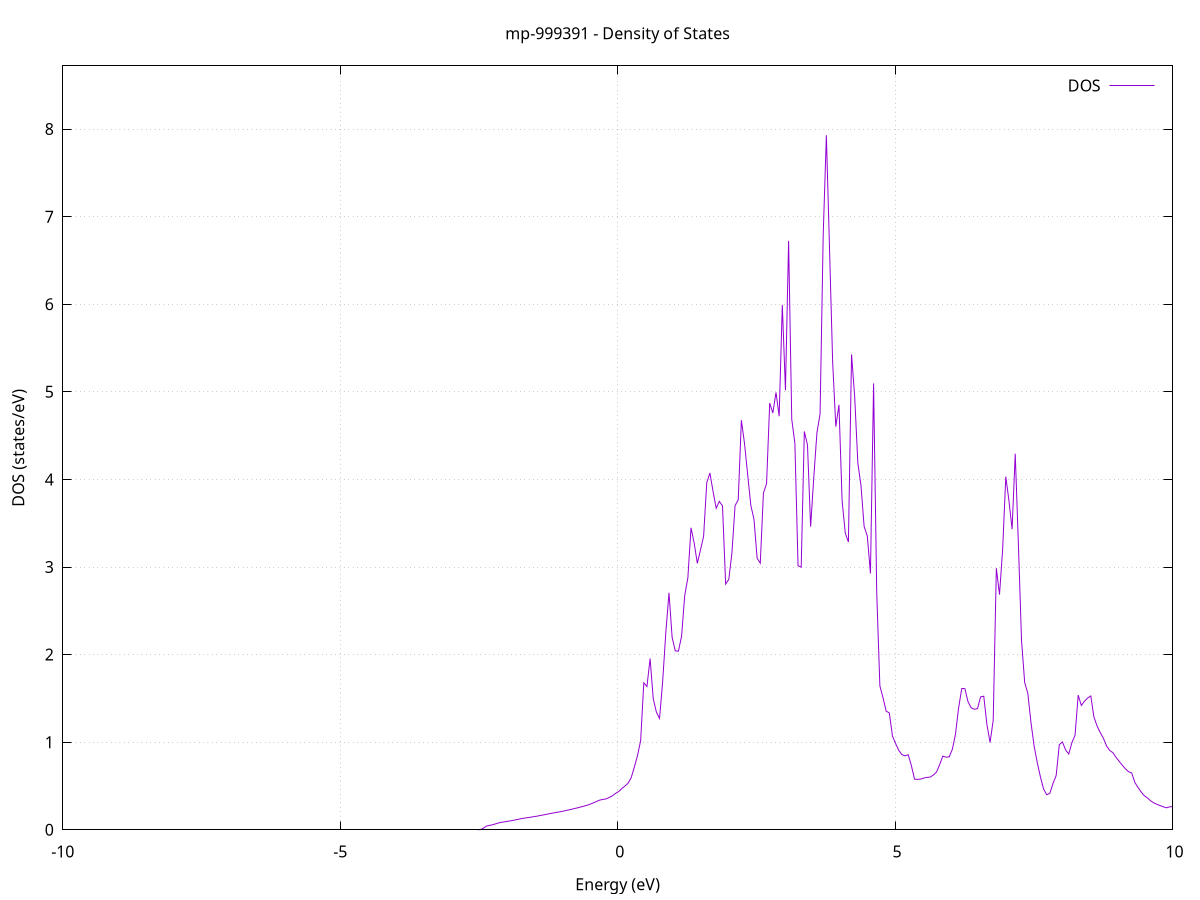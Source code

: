 set title 'mp-999391 - Density of States'
set xlabel 'Energy (eV)'
set ylabel 'DOS (states/eV)'
set grid
set xrange [-10:10]
set yrange [0:8.722]
set xzeroaxis lt -1
set terminal png size 800,600
set output 'mp-999391_dos_gnuplot.png'
plot '-' using 1:2 with lines title 'DOS'
-54.104300 0.000000
-54.047600 0.000000
-53.990800 0.000000
-53.934100 0.000000
-53.877400 0.000000
-53.820600 0.000000
-53.763900 0.000000
-53.707200 0.000000
-53.650400 0.000000
-53.593700 0.000000
-53.537000 0.000000
-53.480200 0.000000
-53.423500 0.000000
-53.366800 0.000000
-53.310000 0.000000
-53.253300 0.000000
-53.196600 0.000000
-53.139800 0.000000
-53.083100 0.000000
-53.026400 0.000000
-52.969700 0.000000
-52.912900 0.000000
-52.856200 0.000000
-52.799500 0.000000
-52.742700 0.000000
-52.686000 0.000000
-52.629300 0.000000
-52.572500 0.000000
-52.515800 0.000000
-52.459100 0.000000
-52.402300 0.000000
-52.345600 0.000000
-52.288900 0.000000
-52.232100 0.000000
-52.175400 0.000000
-52.118700 0.000000
-52.061900 0.000000
-52.005200 0.000000
-51.948500 0.000000
-51.891800 0.000000
-51.835000 0.000000
-51.778300 0.000000
-51.721600 0.000000
-51.664800 0.000000
-51.608100 0.000000
-51.551400 0.000000
-51.494600 0.000000
-51.437900 0.000000
-51.381200 0.000000
-51.324400 0.000000
-51.267700 0.000000
-51.211000 0.000000
-51.154200 0.000000
-51.097500 0.000000
-51.040800 0.000000
-50.984000 0.000000
-50.927300 0.000000
-50.870600 0.000000
-50.813900 0.000000
-50.757100 0.000000
-50.700400 0.000000
-50.643700 0.000000
-50.586900 0.000000
-50.530200 0.000000
-50.473500 0.000000
-50.416700 0.000000
-50.360000 0.000000
-50.303300 0.000000
-50.246500 0.000000
-50.189800 0.000000
-50.133100 0.000000
-50.076300 0.000000
-50.019600 0.000000
-49.962900 0.000000
-49.906200 0.000000
-49.849400 0.000000
-49.792700 0.000000
-49.736000 0.000000
-49.679200 0.000000
-49.622500 0.000000
-49.565800 0.000000
-49.509000 0.000000
-49.452300 0.000000
-49.395600 0.000000
-49.338800 0.000000
-49.282100 0.000000
-49.225400 0.000000
-49.168600 0.000000
-49.111900 0.000000
-49.055200 0.000000
-48.998400 0.000000
-48.941700 10.372600
-48.885000 54.338500
-48.828300 0.125000
-48.771500 14.583100
-48.714800 11.062600
-48.658100 0.000000
-48.601300 0.000000
-48.544600 97.080100
-48.487900 0.000000
-48.431100 0.000000
-48.374400 0.000000
-48.317700 0.000000
-48.260900 0.000000
-48.204200 0.000000
-48.147500 0.000000
-48.090700 0.000000
-48.034000 0.000000
-47.977300 0.000000
-47.920500 0.000000
-47.863800 0.000000
-47.807100 0.000000
-47.750400 0.000000
-47.693600 0.000000
-47.636900 0.000000
-47.580200 0.000000
-47.523400 0.000000
-47.466700 0.000000
-47.410000 0.000000
-47.353200 0.000000
-47.296500 0.000000
-47.239800 0.000000
-47.183000 0.000000
-47.126300 0.000000
-47.069600 0.000000
-47.012800 0.000000
-46.956100 0.000000
-46.899400 0.000000
-46.842600 0.000000
-46.785900 0.000000
-46.729200 0.000000
-46.672500 0.000000
-46.615700 0.000000
-46.559000 0.000000
-46.502300 0.000000
-46.445500 0.000000
-46.388800 0.000000
-46.332100 0.000000
-46.275300 0.000000
-46.218600 0.000000
-46.161900 0.000000
-46.105100 0.000000
-46.048400 0.000000
-45.991700 0.000000
-45.934900 0.000000
-45.878200 0.000000
-45.821500 0.000000
-45.764800 0.000000
-45.708000 0.000000
-45.651300 0.000000
-45.594600 0.000000
-45.537800 0.000000
-45.481100 0.000000
-45.424400 0.000000
-45.367600 0.000000
-45.310900 0.000000
-45.254200 0.000000
-45.197400 0.000000
-45.140700 0.000000
-45.084000 0.000000
-45.027200 0.000000
-44.970500 0.000000
-44.913800 0.000000
-44.857000 0.000000
-44.800300 0.000000
-44.743600 0.000000
-44.686900 0.000000
-44.630100 0.000000
-44.573400 0.000000
-44.516700 0.000000
-44.459900 0.000000
-44.403200 0.000000
-44.346500 0.000000
-44.289700 0.000000
-44.233000 0.000000
-44.176300 0.000000
-44.119500 0.000000
-44.062800 0.000000
-44.006100 0.000000
-43.949300 0.000000
-43.892600 0.000000
-43.835900 0.000000
-43.779100 0.000000
-43.722400 0.000000
-43.665700 0.000000
-43.609000 0.000000
-43.552200 0.000000
-43.495500 0.000000
-43.438800 0.000000
-43.382000 0.000000
-43.325300 0.000000
-43.268600 0.000000
-43.211800 0.000000
-43.155100 0.000000
-43.098400 0.000000
-43.041600 0.000000
-42.984900 0.000000
-42.928200 0.000000
-42.871400 0.000000
-42.814700 0.000000
-42.758000 0.000000
-42.701200 0.000000
-42.644500 0.000000
-42.587800 0.000000
-42.531100 0.000000
-42.474300 0.000000
-42.417600 0.000000
-42.360900 0.000000
-42.304100 0.000000
-42.247400 0.000000
-42.190700 0.000000
-42.133900 0.000000
-42.077200 0.000000
-42.020500 0.000000
-41.963700 0.000000
-41.907000 0.000000
-41.850300 0.000000
-41.793500 0.000000
-41.736800 0.000000
-41.680100 0.000000
-41.623400 0.000000
-41.566600 0.000000
-41.509900 0.000000
-41.453200 0.000000
-41.396400 0.000000
-41.339700 0.000000
-41.283000 0.000000
-41.226200 0.000000
-41.169500 0.000000
-41.112800 0.000000
-41.056000 0.000000
-40.999300 0.000000
-40.942600 0.000000
-40.885800 0.000000
-40.829100 0.000000
-40.772400 0.000000
-40.715600 0.000000
-40.658900 0.000000
-40.602200 0.000000
-40.545500 0.000000
-40.488700 0.000000
-40.432000 0.000000
-40.375300 0.000000
-40.318500 0.000000
-40.261800 0.000000
-40.205100 0.000000
-40.148300 0.000000
-40.091600 0.000000
-40.034900 0.000000
-39.978100 0.000000
-39.921400 0.000000
-39.864700 0.000000
-39.807900 0.000000
-39.751200 0.000000
-39.694500 0.000000
-39.637700 0.000000
-39.581000 0.000000
-39.524300 0.000000
-39.467600 0.000000
-39.410800 0.000000
-39.354100 0.000000
-39.297400 0.000000
-39.240600 0.000000
-39.183900 0.000000
-39.127200 0.000000
-39.070400 0.000000
-39.013700 0.000000
-38.957000 0.000000
-38.900200 0.000000
-38.843500 0.000000
-38.786800 0.000000
-38.730000 0.000000
-38.673300 0.000000
-38.616600 0.000000
-38.559800 0.000000
-38.503100 0.000000
-38.446400 0.000000
-38.389700 0.000000
-38.332900 0.000000
-38.276200 0.000000
-38.219500 0.000000
-38.162700 0.000000
-38.106000 0.000000
-38.049300 0.000000
-37.992500 0.000000
-37.935800 0.000000
-37.879100 0.000000
-37.822300 0.000000
-37.765600 0.000000
-37.708900 0.000000
-37.652100 0.000000
-37.595400 0.000000
-37.538700 0.000000
-37.482000 0.000000
-37.425200 0.000000
-37.368500 0.000000
-37.311800 0.000000
-37.255000 0.000000
-37.198300 0.000000
-37.141600 0.000000
-37.084800 0.000000
-37.028100 0.000000
-36.971400 0.000000
-36.914600 0.000000
-36.857900 0.000000
-36.801200 0.000000
-36.744400 0.000000
-36.687700 0.000000
-36.631000 0.000000
-36.574200 0.000000
-36.517500 0.000000
-36.460800 0.000000
-36.404100 0.000000
-36.347300 0.000000
-36.290600 0.000000
-36.233900 0.000000
-36.177100 0.000000
-36.120400 0.000000
-36.063700 0.000000
-36.006900 0.000000
-35.950200 0.000000
-35.893500 0.000000
-35.836700 0.000000
-35.780000 0.000000
-35.723300 0.000000
-35.666500 0.000000
-35.609800 0.000000
-35.553100 0.000000
-35.496300 0.000000
-35.439600 0.000000
-35.382900 0.000000
-35.326200 0.000000
-35.269400 0.000000
-35.212700 0.000000
-35.156000 0.000000
-35.099200 0.000000
-35.042500 0.000000
-34.985800 0.000000
-34.929000 0.000000
-34.872300 0.000000
-34.815600 0.000000
-34.758800 0.000000
-34.702100 0.000000
-34.645400 0.000000
-34.588600 0.000000
-34.531900 0.000000
-34.475200 0.000000
-34.418400 0.000000
-34.361700 0.000000
-34.305000 0.000000
-34.248300 0.000000
-34.191500 0.000000
-34.134800 0.000000
-34.078100 0.000000
-34.021300 0.000000
-33.964600 0.000000
-33.907900 0.000000
-33.851100 0.000000
-33.794400 0.000000
-33.737700 0.000000
-33.680900 0.000000
-33.624200 0.000000
-33.567500 0.000000
-33.510700 0.000000
-33.454000 0.000000
-33.397300 0.000000
-33.340600 0.000000
-33.283800 0.000000
-33.227100 0.000000
-33.170400 0.000000
-33.113600 0.000000
-33.056900 0.000000
-33.000200 0.000000
-32.943400 0.000000
-32.886700 0.000000
-32.830000 0.000000
-32.773200 0.000000
-32.716500 0.000000
-32.659800 0.000000
-32.603000 0.000000
-32.546300 0.000000
-32.489600 0.000000
-32.432800 0.000000
-32.376100 0.000000
-32.319400 0.000000
-32.262700 0.000000
-32.205900 0.000000
-32.149200 0.000000
-32.092500 0.000000
-32.035700 0.000000
-31.979000 0.000000
-31.922300 0.000000
-31.865500 0.000000
-31.808800 0.000000
-31.752100 0.000000
-31.695300 0.000000
-31.638600 0.000000
-31.581900 0.000000
-31.525100 0.000000
-31.468400 0.000000
-31.411700 0.000000
-31.354900 0.000000
-31.298200 0.000000
-31.241500 0.000000
-31.184800 0.000000
-31.128000 0.000000
-31.071300 0.000000
-31.014600 0.000000
-30.957800 0.000000
-30.901100 0.000000
-30.844400 0.000000
-30.787600 0.000000
-30.730900 0.000000
-30.674200 0.000000
-30.617400 0.000000
-30.560700 0.000000
-30.504000 0.000000
-30.447200 0.000000
-30.390500 0.000000
-30.333800 0.000000
-30.277100 0.000000
-30.220300 0.000000
-30.163600 0.000000
-30.106900 0.000000
-30.050100 0.000000
-29.993400 0.000000
-29.936700 0.000000
-29.879900 0.000000
-29.823200 0.000000
-29.766500 0.000000
-29.709700 0.000000
-29.653000 0.000000
-29.596300 0.000000
-29.539500 0.000000
-29.482800 0.000000
-29.426100 0.000000
-29.369300 0.000000
-29.312600 0.000000
-29.255900 0.000000
-29.199200 0.000000
-29.142400 0.000000
-29.085700 0.000000
-29.029000 0.000000
-28.972200 0.000000
-28.915500 0.000000
-28.858800 0.000000
-28.802000 0.000000
-28.745300 0.000000
-28.688600 0.000000
-28.631800 0.000000
-28.575100 0.000000
-28.518400 0.000000
-28.461600 0.000000
-28.404900 0.000000
-28.348200 0.000000
-28.291400 0.000000
-28.234700 0.000000
-28.178000 0.000000
-28.121300 0.000000
-28.064500 0.000000
-28.007800 0.000000
-27.951100 0.000000
-27.894300 0.000000
-27.837600 0.000000
-27.780900 0.000000
-27.724100 0.000000
-27.667400 0.000000
-27.610700 0.000000
-27.553900 0.000000
-27.497200 0.000000
-27.440500 0.000000
-27.383700 0.000000
-27.327000 0.000000
-27.270300 0.000000
-27.213500 0.000000
-27.156800 0.000000
-27.100100 0.000000
-27.043400 0.000000
-26.986600 0.000000
-26.929900 0.000000
-26.873200 0.000000
-26.816400 0.000000
-26.759700 0.000000
-26.703000 0.000000
-26.646200 0.000000
-26.589500 0.000000
-26.532800 0.000000
-26.476000 0.000000
-26.419300 0.000000
-26.362600 0.000000
-26.305800 0.000000
-26.249100 0.000000
-26.192400 0.000000
-26.135700 0.000000
-26.078900 0.000000
-26.022200 0.000000
-25.965500 0.000000
-25.908700 0.000000
-25.852000 0.000000
-25.795300 0.000000
-25.738500 0.000000
-25.681800 0.000000
-25.625100 0.000000
-25.568300 0.000000
-25.511600 13.321300
-25.454900 11.087800
-25.398100 14.425100
-25.341400 0.000000
-25.284700 0.000000
-25.227900 0.000000
-25.171200 0.000000
-25.114500 0.000000
-25.057800 0.000000
-25.001000 0.000000
-24.944300 0.000000
-24.887600 0.000000
-24.830800 0.000000
-24.774100 0.000000
-24.717400 0.000000
-24.660600 0.000000
-24.603900 0.000000
-24.547200 0.000000
-24.490400 0.000000
-24.433700 0.000000
-24.377000 0.000000
-24.320200 0.000000
-24.263500 0.000000
-24.206800 0.000000
-24.150000 0.000000
-24.093300 0.000000
-24.036600 0.000000
-23.979900 0.000000
-23.923100 0.000000
-23.866400 0.000000
-23.809700 0.000000
-23.752900 0.000000
-23.696200 0.000000
-23.639500 0.000000
-23.582700 0.000000
-23.526000 0.000000
-23.469300 0.000000
-23.412500 0.000000
-23.355800 0.000000
-23.299100 0.000000
-23.242300 0.000000
-23.185600 0.000000
-23.128900 0.000000
-23.072100 0.000000
-23.015400 0.000000
-22.958700 0.000000
-22.902000 0.000000
-22.845200 0.000000
-22.788500 0.000000
-22.731800 0.000000
-22.675000 0.000000
-22.618300 0.000000
-22.561600 0.000000
-22.504800 0.000000
-22.448100 0.000000
-22.391400 0.000000
-22.334600 0.000000
-22.277900 0.000000
-22.221200 0.000000
-22.164400 0.000000
-22.107700 0.000000
-22.051000 0.000000
-21.994300 0.000000
-21.937500 0.000000
-21.880800 0.000000
-21.824100 0.000000
-21.767300 0.000000
-21.710600 0.000000
-21.653900 0.000000
-21.597100 0.000000
-21.540400 0.000000
-21.483700 0.000000
-21.426900 0.000000
-21.370200 0.000000
-21.313500 0.000000
-21.256700 0.000000
-21.200000 0.000000
-21.143300 0.000000
-21.086500 0.000000
-21.029800 0.000000
-20.973100 0.000000
-20.916400 0.000000
-20.859600 0.000000
-20.802900 0.000000
-20.746200 0.000000
-20.689400 0.000000
-20.632700 0.000000
-20.576000 0.000000
-20.519200 0.000000
-20.462500 0.000000
-20.405800 0.000000
-20.349000 0.000000
-20.292300 0.000000
-20.235600 0.000000
-20.178800 0.000000
-20.122100 0.000000
-20.065400 0.000000
-20.008600 0.000000
-19.951900 0.000000
-19.895200 0.000000
-19.838500 0.000000
-19.781700 0.000000
-19.725000 0.000000
-19.668300 0.000000
-19.611500 0.000000
-19.554800 0.000000
-19.498100 0.000000
-19.441300 0.000000
-19.384600 0.000000
-19.327900 0.000000
-19.271100 0.000000
-19.214400 0.000000
-19.157700 0.000000
-19.100900 0.000000
-19.044200 0.000000
-18.987500 0.000000
-18.930700 0.000000
-18.874000 0.000000
-18.817300 0.000000
-18.760600 0.000000
-18.703800 0.000000
-18.647100 0.000000
-18.590400 0.000000
-18.533600 0.000000
-18.476900 0.000000
-18.420200 0.000000
-18.363400 0.000000
-18.306700 0.000000
-18.250000 0.000000
-18.193200 0.000000
-18.136500 0.000000
-18.079800 0.000000
-18.023000 0.000000
-17.966300 0.000000
-17.909600 0.000000
-17.852900 0.000000
-17.796100 0.000000
-17.739400 0.000000
-17.682700 0.000000
-17.625900 0.000000
-17.569200 0.000000
-17.512500 0.000000
-17.455700 0.000000
-17.399000 0.000000
-17.342300 0.000000
-17.285500 0.000000
-17.228800 0.000000
-17.172100 0.000000
-17.115300 0.000000
-17.058600 0.000000
-17.001900 0.000000
-16.945100 0.000000
-16.888400 0.000000
-16.831700 0.000000
-16.775000 0.000000
-16.718200 0.000000
-16.661500 0.000000
-16.604800 0.000000
-16.548000 0.000000
-16.491300 0.000000
-16.434600 0.000000
-16.377800 0.000000
-16.321100 0.000000
-16.264400 0.000000
-16.207600 0.000000
-16.150900 0.000000
-16.094200 0.000000
-16.037400 0.000000
-15.980700 0.000000
-15.924000 0.000000
-15.867200 0.000000
-15.810500 0.000000
-15.753800 0.000000
-15.697100 0.000000
-15.640300 0.000000
-15.583600 0.000000
-15.526900 0.000000
-15.470100 0.000000
-15.413400 0.000000
-15.356700 0.000000
-15.299900 0.000000
-15.243200 0.000000
-15.186500 0.000000
-15.129700 0.000000
-15.073000 0.000000
-15.016300 0.000000
-14.959500 0.000000
-14.902800 0.000000
-14.846100 0.000000
-14.789300 0.000000
-14.732600 0.000000
-14.675900 0.000000
-14.619200 0.000000
-14.562400 0.000000
-14.505700 0.000000
-14.449000 0.000000
-14.392200 0.000000
-14.335500 0.000000
-14.278800 0.000000
-14.222000 0.000000
-14.165300 0.000000
-14.108600 0.000000
-14.051800 0.000000
-13.995100 0.000000
-13.938400 0.000000
-13.881600 0.000000
-13.824900 0.000000
-13.768200 0.000000
-13.711500 0.000000
-13.654700 0.000000
-13.598000 0.000000
-13.541300 0.000000
-13.484500 0.000000
-13.427800 0.000000
-13.371100 0.000000
-13.314300 0.000000
-13.257600 0.000000
-13.200900 0.000000
-13.144100 0.000000
-13.087400 0.000000
-13.030700 0.000000
-12.973900 0.000000
-12.917200 0.000000
-12.860500 0.000000
-12.803700 0.000000
-12.747000 0.000000
-12.690300 0.000000
-12.633600 0.000000
-12.576800 0.000000
-12.520100 0.000000
-12.463400 0.000000
-12.406600 0.000000
-12.349900 0.000000
-12.293200 0.000000
-12.236400 0.000000
-12.179700 0.000000
-12.123000 0.000000
-12.066200 0.000000
-12.009500 0.000000
-11.952800 0.000000
-11.896000 0.000000
-11.839300 0.000000
-11.782600 0.000000
-11.725800 0.000000
-11.669100 0.000000
-11.612400 0.000000
-11.555700 0.000000
-11.498900 0.000000
-11.442200 0.000000
-11.385500 0.000000
-11.328700 0.000000
-11.272000 0.000000
-11.215300 0.000000
-11.158500 0.000000
-11.101800 0.000000
-11.045100 0.000000
-10.988300 0.000000
-10.931600 0.000000
-10.874900 0.000000
-10.818100 0.000000
-10.761400 0.000000
-10.704700 0.000000
-10.647900 0.000000
-10.591200 0.000000
-10.534500 0.000000
-10.477800 0.000000
-10.421000 0.000000
-10.364300 0.000000
-10.307600 0.000000
-10.250800 0.000000
-10.194100 0.000000
-10.137400 0.000000
-10.080600 0.000000
-10.023900 0.000000
-9.967200 0.000000
-9.910400 0.000000
-9.853700 0.000000
-9.797000 0.000000
-9.740200 0.000000
-9.683500 0.000000
-9.626800 0.000000
-9.570100 0.000000
-9.513300 0.000000
-9.456600 0.000000
-9.399900 0.000000
-9.343100 0.000000
-9.286400 0.000000
-9.229700 0.000000
-9.172900 0.000000
-9.116200 0.000000
-9.059500 0.000000
-9.002700 0.000000
-8.946000 0.000000
-8.889300 0.000000
-8.832500 0.000000
-8.775800 0.000000
-8.719100 0.000000
-8.662300 0.000000
-8.605600 0.000000
-8.548900 0.000000
-8.492200 0.000000
-8.435400 0.000000
-8.378700 0.000000
-8.322000 0.000000
-8.265200 0.000000
-8.208500 0.000000
-8.151800 0.000000
-8.095000 0.000000
-8.038300 0.000000
-7.981600 0.000000
-7.924800 0.000000
-7.868100 0.000000
-7.811400 0.000000
-7.754600 0.000000
-7.697900 0.000000
-7.641200 0.000000
-7.584400 0.000000
-7.527700 0.000000
-7.471000 0.000000
-7.414300 0.000000
-7.357500 0.000000
-7.300800 0.000000
-7.244100 0.000000
-7.187300 0.000000
-7.130600 0.000000
-7.073900 0.000000
-7.017100 0.000000
-6.960400 0.000000
-6.903700 0.000000
-6.846900 0.000000
-6.790200 0.000000
-6.733500 0.000000
-6.676700 0.000000
-6.620000 0.000000
-6.563300 0.000000
-6.506500 0.000000
-6.449800 0.000000
-6.393100 0.000000
-6.336400 0.000000
-6.279600 0.000000
-6.222900 0.000000
-6.166200 0.000000
-6.109400 0.000000
-6.052700 0.000000
-5.996000 0.000000
-5.939200 0.000000
-5.882500 0.000000
-5.825800 0.000000
-5.769000 0.000000
-5.712300 0.000000
-5.655600 0.000000
-5.598800 0.000000
-5.542100 0.000000
-5.485400 0.000000
-5.428700 0.000000
-5.371900 0.000000
-5.315200 0.000000
-5.258500 0.000000
-5.201700 0.000000
-5.145000 0.000000
-5.088300 0.000000
-5.031500 0.000000
-4.974800 0.000000
-4.918100 0.000000
-4.861300 0.000000
-4.804600 0.000000
-4.747900 0.000000
-4.691100 0.000000
-4.634400 0.000000
-4.577700 0.000000
-4.520900 0.000000
-4.464200 0.000000
-4.407500 0.000000
-4.350800 0.000000
-4.294000 0.000000
-4.237300 0.000000
-4.180600 0.000000
-4.123800 0.000000
-4.067100 0.000000
-4.010400 0.000000
-3.953600 0.000000
-3.896900 0.000000
-3.840200 0.000000
-3.783400 0.000000
-3.726700 0.000000
-3.670000 0.000000
-3.613200 0.000000
-3.556500 0.000000
-3.499800 0.000000
-3.443000 0.000000
-3.386300 0.000000
-3.329600 0.000000
-3.272900 0.000000
-3.216100 0.000000
-3.159400 0.000000
-3.102700 0.000000
-3.045900 0.000000
-2.989200 0.000000
-2.932500 0.000000
-2.875700 0.000000
-2.819000 0.000000
-2.762300 0.000000
-2.705500 0.000000
-2.648800 0.000000
-2.592100 0.000000
-2.535300 0.000000
-2.478600 0.000200
-2.421900 0.017700
-2.365100 0.041900
-2.308400 0.050100
-2.251700 0.057900
-2.195000 0.068200
-2.138200 0.079600
-2.081500 0.086300
-2.024800 0.092100
-1.968000 0.098100
-1.911300 0.104200
-1.854600 0.111200
-1.797800 0.118500
-1.741100 0.126700
-1.684400 0.132800
-1.627600 0.137700
-1.570900 0.143500
-1.514200 0.149400
-1.457400 0.155300
-1.400700 0.161900
-1.344000 0.168800
-1.287300 0.176000
-1.230500 0.183300
-1.173800 0.190300
-1.117100 0.196500
-1.060300 0.203000
-1.003600 0.210000
-0.946900 0.217500
-0.890100 0.225600
-0.833400 0.233900
-0.776700 0.242400
-0.719900 0.251200
-0.663200 0.260300
-0.606500 0.269700
-0.549700 0.280200
-0.493000 0.293100
-0.436300 0.307400
-0.379500 0.323800
-0.322800 0.339000
-0.266100 0.346400
-0.209400 0.352600
-0.152600 0.368800
-0.095900 0.387400
-0.039200 0.415000
0.017600 0.436200
0.074300 0.470200
0.131000 0.499200
0.187800 0.531300
0.244500 0.595100
0.301200 0.716100
0.358000 0.847200
0.414700 1.017500
0.471400 1.678600
0.528200 1.635300
0.584900 1.955100
0.641600 1.496200
0.698400 1.343200
0.755100 1.270800
0.811800 1.697100
0.868500 2.253300
0.925300 2.705300
0.982000 2.196900
1.038700 2.042400
1.095500 2.039300
1.152200 2.209000
1.208900 2.674300
1.265700 2.878100
1.322400 3.447900
1.379100 3.274400
1.435900 3.041700
1.492600 3.194100
1.549300 3.350500
1.606100 3.962900
1.662800 4.074100
1.719500 3.862600
1.776300 3.671000
1.833000 3.750100
1.889700 3.698400
1.946400 2.805100
2.003200 2.859300
2.059900 3.162900
2.116600 3.701600
2.173400 3.767200
2.230100 4.676400
2.286800 4.409800
2.343600 4.053100
2.400300 3.704100
2.457000 3.544900
2.513800 3.101300
2.570500 3.043200
2.627200 3.843000
2.684000 3.953400
2.740700 4.872100
2.797400 4.758700
2.854100 4.993500
2.910900 4.722100
2.967600 5.993000
3.024300 5.019400
3.081100 6.724000
3.137800 4.685900
3.194500 4.412800
3.251300 3.014900
3.308000 2.998000
3.364700 4.548200
3.421500 4.392100
3.478200 3.461300
3.534900 4.021200
3.591700 4.533100
3.648400 4.748500
3.705100 6.798000
3.761900 7.929300
3.818600 6.637100
3.875300 5.336800
3.932000 4.603400
3.988800 4.851600
4.045500 3.754100
4.102200 3.387800
4.159000 3.284800
4.215700 5.427800
4.272400 4.940200
4.329200 4.186200
4.385900 3.927000
4.442600 3.461000
4.499400 3.355100
4.556100 2.926600
4.612800 5.096400
4.669600 2.701900
4.726300 1.641800
4.783000 1.507900
4.839800 1.354000
4.896500 1.334600
4.953200 1.069300
5.009900 0.985300
5.066700 0.906100
5.123400 0.857800
5.180100 0.844000
5.236900 0.857400
5.293600 0.733500
5.350300 0.578000
5.407100 0.575100
5.463800 0.579400
5.520500 0.591000
5.577300 0.598500
5.634000 0.601700
5.690700 0.625700
5.747500 0.660000
5.804200 0.744900
5.860900 0.840900
5.917700 0.829000
5.974400 0.831900
6.031100 0.916400
6.087800 1.087100
6.144600 1.389000
6.201300 1.613000
6.258000 1.611700
6.314800 1.461600
6.371500 1.394000
6.428200 1.376400
6.485000 1.382500
6.541700 1.517200
6.598400 1.525200
6.655200 1.202700
6.711900 0.996500
6.768600 1.249200
6.825400 2.986500
6.882100 2.684900
6.938800 3.200300
6.995500 4.032200
7.052300 3.757400
7.109000 3.432100
7.165700 4.293600
7.222500 3.264200
7.279200 2.161800
7.335900 1.681800
7.392700 1.555900
7.449400 1.225200
7.506100 0.954500
7.562900 0.767200
7.619600 0.603900
7.676300 0.465000
7.733100 0.400100
7.789800 0.416700
7.846500 0.529300
7.903300 0.619200
7.960000 0.971600
8.016700 1.003300
8.073400 0.911500
8.130200 0.865200
8.186900 0.994300
8.243600 1.079500
8.300400 1.537300
8.357100 1.419300
8.413800 1.468300
8.470600 1.504300
8.527300 1.528200
8.584000 1.287400
8.640800 1.184800
8.697500 1.110200
8.754200 1.045500
8.811000 0.957100
8.867700 0.905800
8.924400 0.880900
8.981200 0.827400
9.037900 0.782200
9.094600 0.737900
9.151300 0.696400
9.208100 0.662600
9.264800 0.648800
9.321500 0.540400
9.378300 0.483700
9.435000 0.431700
9.491700 0.389300
9.548500 0.364400
9.605200 0.331000
9.661900 0.307100
9.718700 0.290700
9.775400 0.276400
9.832100 0.263100
9.888900 0.250800
9.945600 0.261200
10.002300 0.265300
10.059100 0.273700
10.115800 0.276100
10.172500 0.279600
10.229200 0.282400
10.286000 0.289600
10.342700 0.300900
10.399400 0.309600
10.456200 0.336900
10.512900 0.361500
10.569600 0.387400
10.626400 0.431100
10.683100 0.469900
10.739800 0.538700
10.796600 0.553300
10.853300 0.543000
10.910000 0.467700
10.966800 0.455500
11.023500 0.442800
11.080200 0.430500
11.136900 0.423000
11.193700 0.416700
11.250400 0.411000
11.307100 0.404900
11.363900 0.399600
11.420600 0.395800
11.477300 0.388500
11.534100 0.390600
11.590800 0.395900
11.647500 0.460400
11.704300 0.506300
11.761000 0.545600
11.817700 0.572400
11.874500 0.596000
11.931200 0.616000
11.987900 0.597800
12.044700 0.626000
12.101400 0.534800
12.158100 0.481700
12.214800 0.448800
12.271600 0.423400
12.328300 0.399800
12.385000 0.381200
12.441800 0.363800
12.498500 0.351100
12.555200 0.333700
12.612000 0.314400
12.668700 0.286200
12.725400 0.260900
12.782200 0.243600
12.838900 0.225000
12.895600 0.207300
12.952400 0.208800
13.009100 0.178300
13.065800 0.153300
13.122600 0.134500
13.179300 0.122200
13.236000 0.095900
13.292700 0.082800
13.349500 0.105900
13.406200 0.142800
13.462900 0.202300
13.519700 0.362300
13.576400 0.553600
13.633100 1.028100
13.689900 1.426800
13.746600 1.395200
13.803300 1.285600
13.860100 1.142300
13.916800 1.026300
13.973500 0.990900
14.030300 0.898800
14.087000 0.855400
14.143700 0.820100
14.200400 0.795300
14.257200 0.771300
14.313900 0.739800
14.370600 0.732300
14.427400 0.747300
14.484100 0.782900
14.540800 0.807700
14.597600 0.825400
14.654300 0.935400
14.711000 0.962000
14.767800 0.959700
14.824500 0.975900
14.881200 0.979100
14.938000 0.989000
14.994700 0.975300
15.051400 0.939400
15.108200 0.904200
15.164900 0.884600
15.221600 0.870300
15.278300 0.863200
15.335100 0.832500
15.391800 0.817800
15.448500 0.817900
15.505300 0.816300
15.562000 0.819100
15.618700 0.823700
15.675500 0.882000
15.732200 0.880400
15.788900 0.869700
15.845700 0.863300
15.902400 0.858500
15.959100 0.857600
16.015900 0.861700
16.072600 0.871200
16.129300 0.879400
16.186100 0.886200
16.242800 0.891200
16.299500 0.857300
16.356200 0.858800
16.413000 0.867500
16.469700 0.865000
16.526400 0.844900
16.583200 0.835700
16.639900 0.818700
16.696600 0.807700
16.753400 0.825200
16.810100 0.840300
16.866800 0.847400
16.923600 0.843900
16.980300 0.843300
17.037000 0.879100
17.093800 0.982200
17.150500 0.992100
17.207200 0.779800
17.264000 0.737800
17.320700 0.745700
17.377400 0.812000
17.434100 0.814000
17.490900 0.798900
17.547600 0.802500
17.604300 0.642800
17.661100 0.588100
17.717800 0.579000
17.774500 0.537800
17.831300 0.610200
17.888000 0.678600
17.944700 0.752200
18.001500 0.808500
18.058200 0.827100
18.114900 0.876700
18.171700 1.010700
18.228400 0.926300
18.285100 0.830700
18.341800 0.795800
18.398600 0.822700
18.455300 0.830000
18.512000 0.824600
18.568800 0.832800
18.625500 0.846900
18.682200 0.869000
18.739000 0.881700
18.795700 0.891900
18.852400 0.943500
18.909200 0.939100
18.965900 1.005200
19.022600 1.046500
19.079400 1.085100
19.136100 1.027000
19.192800 0.959800
19.249600 0.887400
19.306300 0.787600
19.363000 0.781100
19.419700 0.839800
19.476500 0.875400
19.533200 0.851300
19.589900 0.852800
19.646700 0.882800
19.703400 0.931200
19.760100 0.990500
19.816900 1.037000
19.873600 1.037400
19.930300 1.018900
19.987100 1.071200
20.043800 1.090000
20.100500 1.151700
20.157300 1.151800
20.214000 1.115700
20.270700 1.091100
20.327500 1.106900
20.384200 1.092000
20.440900 0.935900
20.497600 0.836700
20.554400 0.788900
20.611100 0.774500
20.667800 0.801100
20.724600 0.856200
20.781300 0.902700
20.838000 0.934100
20.894800 0.954100
20.951500 0.975400
21.008200 1.005700
21.065000 1.087500
21.121700 1.075900
21.178400 1.067600
21.235200 1.026700
21.291900 1.035100
21.348600 1.016500
21.405400 1.016400
21.462100 1.019500
21.518800 1.002900
21.575500 0.989000
21.632300 0.962700
21.689000 0.948500
21.745700 0.950600
21.802500 0.931300
21.859200 0.916000
21.915900 0.905200
21.972700 0.881000
22.029400 0.851900
22.086100 0.829400
22.142900 0.812300
22.199600 0.785900
22.256300 0.696100
22.313100 0.707200
22.369800 0.726500
22.426500 0.749100
22.483200 0.797300
22.540000 0.811800
22.596700 0.862600
22.653400 0.949600
22.710200 1.001700
22.766900 1.099200
22.823600 1.095300
22.880400 1.042200
22.937100 1.081100
22.993800 1.149100
23.050600 1.259600
23.107300 1.222600
23.164000 1.235800
23.220800 1.253400
23.277500 1.184900
23.334200 1.134200
23.391000 1.015700
23.447700 0.924100
23.504400 0.865300
23.561100 0.846500
23.617900 0.824200
23.674600 0.779900
23.731300 0.796000
23.788100 0.795200
23.844800 0.825000
23.901500 0.873900
23.958300 0.833600
24.015000 0.879300
24.071700 0.947600
24.128500 0.938600
24.185200 0.897700
24.241900 0.861200
24.298700 0.826600
24.355400 0.797100
24.412100 0.779200
24.468900 0.743900
24.525600 0.724800
24.582300 0.729700
24.639000 0.793900
24.695800 0.867400
24.752500 0.941300
24.809200 1.053900
24.866000 1.264600
24.922700 1.401100
24.979400 1.284900
25.036200 1.145900
25.092900 1.004400
25.149600 0.940300
25.206400 0.943200
25.263100 0.951100
25.319800 0.957700
25.376600 0.968100
25.433300 0.920000
25.490000 0.884500
25.546800 0.905200
25.603500 0.936600
25.660200 0.932700
25.716900 0.985100
25.773700 1.153100
25.830400 1.146400
25.887100 1.017400
25.943900 0.969100
26.000600 0.951800
26.057300 0.945300
26.114100 0.965300
26.170800 1.022100
26.227500 0.925700
26.284300 0.867500
26.341000 0.841400
26.397700 0.813400
26.454500 0.806700
26.511200 0.838200
26.567900 0.958400
26.624600 1.056300
26.681400 1.193000
26.738100 1.350100
26.794800 1.348100
26.851600 1.329100
26.908300 1.263400
26.965000 1.291300
27.021800 1.195900
27.078500 1.103600
27.135200 1.038000
27.192000 1.029400
27.248700 1.069200
27.305400 1.063600
27.362200 1.080600
27.418900 1.096600
27.475600 1.098000
27.532400 1.099500
27.589100 1.096000
27.645800 1.049000
27.702500 1.025000
27.759300 1.070100
27.816000 1.036700
27.872700 1.002400
27.929500 0.948700
27.986200 0.922300
28.042900 0.901300
28.099700 0.904200
28.156400 0.930100
28.213100 0.849000
28.269900 0.855200
28.326600 0.864000
28.383300 0.806800
28.440100 0.784700
28.496800 0.770600
28.553500 0.770300
28.610300 0.785300
28.667000 0.788500
28.723700 0.718600
28.780400 0.779300
28.837200 0.834500
28.893900 0.869700
28.950600 0.988000
29.007400 1.157300
29.064100 1.238400
29.120800 1.295900
29.177600 1.363000
29.234300 1.367100
29.291000 1.417700
29.347800 1.379600
29.404500 1.247500
29.461200 1.171000
29.518000 1.099900
29.574700 1.021400
29.631400 1.146900
29.688200 0.996400
29.744900 1.002100
29.801600 1.068300
29.858300 1.042100
29.915100 1.140600
29.971800 1.233600
30.028500 1.381500
30.085300 1.372100
30.142000 1.351100
30.198700 1.294900
30.255500 1.271700
30.312200 1.102600
30.368900 1.049100
30.425700 0.977400
30.482400 0.940300
30.539100 0.934300
30.595900 0.888500
30.652600 0.864400
30.709300 0.869100
30.766000 0.900300
30.822800 0.838300
30.879500 0.810700
30.936200 0.855700
30.993000 0.912100
31.049700 0.958900
31.106400 0.995600
31.163200 1.114500
31.219900 1.170700
31.276600 1.152800
31.333400 1.164900
31.390100 1.127800
31.446800 1.081700
31.503600 1.038700
31.560300 1.044100
31.617000 0.951600
31.673800 0.920800
31.730500 0.944700
31.787200 0.987700
31.843900 1.007800
31.900700 0.966500
31.957400 0.982500
32.014100 1.034900
32.070900 0.990400
32.127600 0.949600
32.184300 0.929500
32.241100 0.918900
32.297800 0.909400
32.354500 0.909600
32.411300 0.937600
32.468000 0.903500
32.524700 0.877600
32.581500 0.872400
32.638200 0.807100
32.694900 0.785000
32.751700 0.796000
32.808400 0.868900
32.865100 0.887300
32.921800 0.932100
32.978600 1.006200
33.035300 1.044000
33.092000 1.101000
33.148800 1.116300
33.205500 1.152700
33.262200 1.225800
33.319000 1.273200
33.375700 1.255700
33.432400 1.218000
33.489200 1.110800
33.545900 0.969100
33.602600 0.885900
33.659400 0.914200
33.716100 0.975500
33.772800 1.022700
33.829600 1.098200
33.886300 1.165400
33.943000 1.226800
33.999700 1.253500
34.056500 1.299000
34.113200 1.331800
34.169900 1.300500
34.226700 1.253400
34.283400 1.130500
34.340100 1.023000
34.396900 0.959800
34.453600 0.937600
34.510300 0.887500
34.567100 0.844700
34.623800 0.916700
34.680500 1.069000
34.737300 1.198100
34.794000 1.367000
34.850700 1.451500
34.907400 1.426500
34.964200 1.485600
35.020900 1.528100
35.077600 1.314100
35.134400 1.143800
35.191100 1.009000
35.247800 0.934200
35.304600 0.867200
35.361300 0.861800
35.418000 0.900900
35.474800 0.952900
35.531500 1.066800
35.588200 1.220800
35.645000 1.205300
35.701700 1.264300
35.758400 1.369200
35.815200 1.454800
35.871900 1.439200
35.928600 1.292400
35.985300 1.152300
36.042100 1.038100
36.098800 0.964000
36.155500 0.930300
36.212300 0.948300
36.269000 0.959200
36.325700 0.995800
36.382500 1.025600
36.439200 1.096700
36.495900 1.144500
36.552700 1.217900
36.609400 1.345600
36.666100 1.491800
36.722900 1.455800
36.779600 1.397800
36.836300 1.389200
36.893100 1.285700
36.949800 1.206700
37.006500 1.175500
37.063200 1.134700
37.120000 1.092200
37.176700 1.150800
37.233400 1.211400
37.290200 1.626100
37.346900 1.691300
37.403600 1.577900
37.460400 1.447100
37.517100 1.345700
37.573800 1.254600
37.630600 1.274100
37.687300 1.224800
37.744000 1.204100
37.800800 1.152100
37.857500 1.293200
37.914200 1.225600
37.971000 1.186400
38.027700 1.263700
38.084400 1.296700
38.141100 1.334200
38.197900 1.337100
38.254600 1.292800
38.311300 1.231200
38.368100 1.170500
38.424800 1.163300
38.481500 1.128500
38.538300 1.115000
38.595000 1.113400
38.651700 1.105600
38.708500 1.172600
38.765200 1.154700
38.821900 1.141400
38.878700 1.228300
38.935400 1.194800
38.992100 1.138900
39.048800 1.123000
39.105600 1.161100
39.162300 1.053900
39.219000 1.036700
39.275800 1.075500
39.332500 1.157200
39.389200 1.259500
39.446000 1.302000
39.502700 1.303500
39.559400 1.345800
39.616200 1.244500
39.672900 1.160200
39.729600 1.098200
39.786400 1.057800
39.843100 1.052900
39.899800 1.094800
39.956600 1.199100
40.013300 1.329700
40.070000 1.455800
40.126700 1.561800
40.183500 1.603600
40.240200 1.658300
40.296900 1.792100
40.353700 1.888600
40.410400 1.976400
40.467100 2.194300
40.523900 2.947100
40.580600 3.429700
40.637300 3.381900
40.694100 2.850300
40.750800 2.220900
40.807500 2.055600
40.864300 1.736600
40.921000 1.465600
40.977700 1.341600
41.034500 1.265400
41.091200 1.153100
41.147900 1.104000
41.204600 1.108100
41.261400 1.170900
41.318100 1.128700
41.374800 1.177300
41.431600 1.292900
41.488300 1.376000
41.545000 1.508700
41.601800 1.495200
41.658500 1.372300
41.715200 1.330600
41.772000 1.298000
41.828700 1.259700
41.885400 1.229100
41.942200 1.175400
41.998900 1.140500
42.055600 1.121300
42.112400 1.129600
42.169100 1.164600
42.225800 1.205400
42.282500 1.226800
42.339300 1.220800
42.396000 1.197900
42.452700 1.235200
42.509500 1.226500
42.566200 1.200700
42.622900 1.165600
42.679700 1.108500
42.736400 1.064300
42.793100 1.135300
42.849900 1.192500
42.906600 1.275400
42.963300 1.359200
43.020100 1.439300
43.076800 1.373100
43.133500 1.368300
43.190200 1.465900
43.247000 1.600100
43.303700 1.561000
43.360400 1.677600
43.417200 1.657500
43.473900 1.591700
43.530600 1.473500
43.587400 1.247900
43.644100 1.056400
43.700800 0.954900
43.757600 0.918200
43.814300 0.976900
43.871000 1.003600
43.927800 1.110300
43.984500 1.179000
44.041200 1.208100
44.098000 1.256100
44.154700 1.310100
44.211400 1.358800
44.268100 1.375200
44.324900 1.367200
44.381600 1.328700
44.438300 1.360300
44.495100 1.419700
44.551800 1.439000
44.608500 1.440400
44.665300 1.437900
44.722000 1.389000
44.778700 1.341600
44.835500 1.322000
44.892200 1.270200
44.948900 1.215400
45.005700 1.237500
45.062400 1.133600
45.119100 1.169900
45.175900 1.207500
45.232600 1.218500
45.289300 1.254000
45.346000 1.262100
45.402800 1.260200
45.459500 1.303100
45.516200 1.324300
45.573000 1.358600
45.629700 1.475900
45.686400 1.521300
45.743200 1.499000
45.799900 1.468500
45.856600 1.365300
45.913400 1.299900
45.970100 1.219300
46.026800 1.137900
46.083600 1.055800
46.140300 1.092100
46.197000 1.177800
46.253800 1.209700
46.310500 1.160700
46.367200 1.088500
46.423900 1.070600
46.480700 1.046700
46.537400 1.055400
46.594100 1.082000
46.650900 1.142200
46.707600 1.255300
46.764300 1.427900
46.821100 1.509000
46.877800 1.639000
46.934500 1.536200
46.991300 1.426800
47.048000 1.310500
47.104700 1.250500
47.161500 1.229300
47.218200 1.267800
47.274900 1.367300
47.331600 1.502900
47.388400 1.548500
47.445100 1.555700
47.501800 1.521200
47.558600 1.435200
47.615300 1.263700
47.672000 1.090700
47.728800 1.054000
47.785500 1.057000
47.842200 1.083200
47.899000 1.174700
47.955700 1.299100
48.012400 1.308700
48.069200 1.357500
48.125900 1.405400
48.182600 1.499900
48.239400 1.572900
48.296100 1.470500
48.352800 1.361100
48.409500 1.283300
48.466300 1.232200
48.523000 1.175800
48.579700 1.192200
48.636500 1.281500
48.693200 1.464900
48.749900 1.543700
48.806700 1.607500
48.863400 1.604300
48.920100 1.487100
48.976900 1.369100
49.033600 1.294500
49.090300 1.299800
49.147100 1.318200
49.203800 1.492900
49.260500 1.563800
49.317300 1.685800
49.374000 1.666400
49.430700 1.484000
49.487400 1.334700
49.544200 1.254300
49.600900 1.273600
49.657600 1.354500
49.714400 1.418600
49.771100 1.472800
49.827800 1.467100
49.884600 1.479800
49.941300 1.545700
49.998000 1.456000
50.054800 1.471900
50.111500 1.617400
50.168200 1.667900
50.225000 1.625100
50.281700 1.517800
50.338400 1.430000
50.395200 1.436700
50.451900 1.481300
50.508600 1.528500
50.565300 1.438100
50.622100 1.328200
50.678800 1.235400
50.735500 1.205800
50.792300 1.214300
50.849000 1.227200
50.905700 1.222700
50.962500 1.190500
51.019200 1.191700
51.075900 1.200900
51.132700 1.286000
51.189400 1.448400
51.246100 1.554700
51.302900 1.585500
51.359600 1.696300
51.416300 1.792800
51.473000 1.715700
51.529800 1.593300
51.586500 1.496800
51.643200 1.450100
51.700000 1.472100
51.756700 1.546200
51.813400 1.629100
51.870200 1.611800
51.926900 1.490900
51.983600 1.494800
52.040400 1.414800
52.097100 1.461600
52.153800 1.239100
52.210600 1.025900
52.267300 0.857100
52.324000 0.581500
52.380800 0.341700
52.437500 0.149800
52.494200 0.081100
52.550900 0.028700
52.607700 0.005500
52.664400 0.001800
52.721100 0.000400
52.777900 0.000000
52.834600 0.000000
52.891300 0.000000
52.948100 0.000000
53.004800 0.000000
53.061500 0.000000
53.118300 0.000000
53.175000 0.000000
53.231700 0.000000
53.288500 0.000000
53.345200 0.000000
53.401900 0.000000
53.458700 0.000000
53.515400 0.000000
53.572100 0.000000
53.628800 0.000000
53.685600 0.000000
53.742300 0.000000
53.799000 0.000000
53.855800 0.000000
53.912500 0.000000
53.969200 0.000000
54.026000 0.000000
54.082700 0.000000
54.139400 0.000000
54.196200 0.000000
54.252900 0.000000
54.309600 0.000000
54.366400 0.000000
54.423100 0.000000
54.479800 0.000000
54.536600 0.000000
54.593300 0.000000
54.650000 0.000000
54.706700 0.000000
54.763500 0.000000
54.820200 0.000000
54.876900 0.000000
54.933700 0.000000
54.990400 0.000000
55.047100 0.000000
55.103900 0.000000
55.160600 0.000000
55.217300 0.000000
55.274100 0.000000
55.330800 0.000000
55.387500 0.000000
55.444300 0.000000
55.501000 0.000000
55.557700 0.000000
55.614400 0.000000
55.671200 0.000000
55.727900 0.000000
55.784600 0.000000
55.841400 0.000000
55.898100 0.000000
55.954800 0.000000
56.011600 0.000000
56.068300 0.000000
56.125000 0.000000
56.181800 0.000000
56.238500 0.000000
56.295200 0.000000
56.352000 0.000000
56.408700 0.000000
56.465400 0.000000
56.522200 0.000000
56.578900 0.000000
56.635600 0.000000
56.692300 0.000000
56.749100 0.000000
56.805800 0.000000
56.862500 0.000000
56.919300 0.000000
56.976000 0.000000
57.032700 0.000000
57.089500 0.000000
57.146200 0.000000
57.202900 0.000000
57.259700 0.000000
57.316400 0.000000
57.373100 0.000000
57.429900 0.000000
57.486600 0.000000
57.543300 0.000000
57.600100 0.000000
57.656800 0.000000
57.713500 0.000000
57.770200 0.000000
57.827000 0.000000
57.883700 0.000000
57.940400 0.000000
57.997200 0.000000
58.053900 0.000000
58.110600 0.000000
58.167400 0.000000
58.224100 0.000000
58.280800 0.000000
58.337600 0.000000
58.394300 0.000000
58.451000 0.000000
58.507800 0.000000
58.564500 0.000000
58.621200 0.000000
58.677900 0.000000
58.734700 0.000000
58.791400 0.000000
58.848100 0.000000
58.904900 0.000000
58.961600 0.000000
59.018300 0.000000
59.075100 0.000000
59.131800 0.000000
59.188500 0.000000
59.245300 0.000000
59.302000 0.000000
59.358700 0.000000
e
